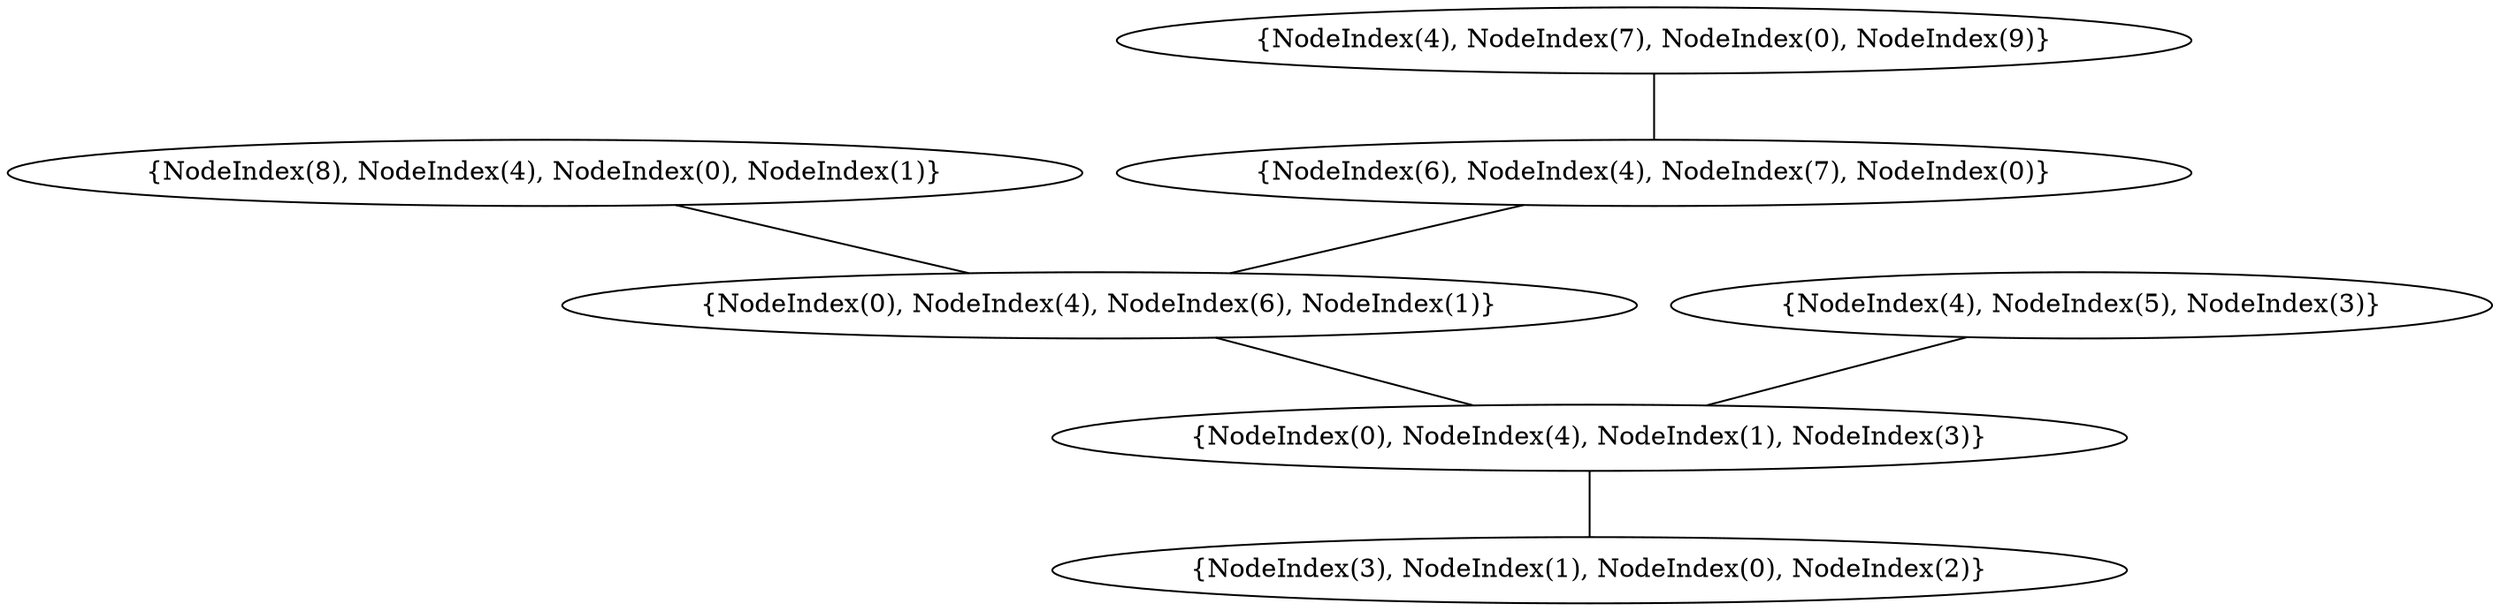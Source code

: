 graph {
    0 [ label = "{NodeIndex(3), NodeIndex(1), NodeIndex(0), NodeIndex(2)}" ]
    1 [ label = "{NodeIndex(0), NodeIndex(4), NodeIndex(1), NodeIndex(3)}" ]
    2 [ label = "{NodeIndex(0), NodeIndex(4), NodeIndex(6), NodeIndex(1)}" ]
    3 [ label = "{NodeIndex(8), NodeIndex(4), NodeIndex(0), NodeIndex(1)}" ]
    4 [ label = "{NodeIndex(6), NodeIndex(4), NodeIndex(7), NodeIndex(0)}" ]
    5 [ label = "{NodeIndex(4), NodeIndex(7), NodeIndex(0), NodeIndex(9)}" ]
    6 [ label = "{NodeIndex(4), NodeIndex(5), NodeIndex(3)}" ]
    1 -- 0 [ ]
    2 -- 1 [ ]
    5 -- 4 [ ]
    3 -- 2 [ ]
    4 -- 2 [ ]
    6 -- 1 [ ]
}
